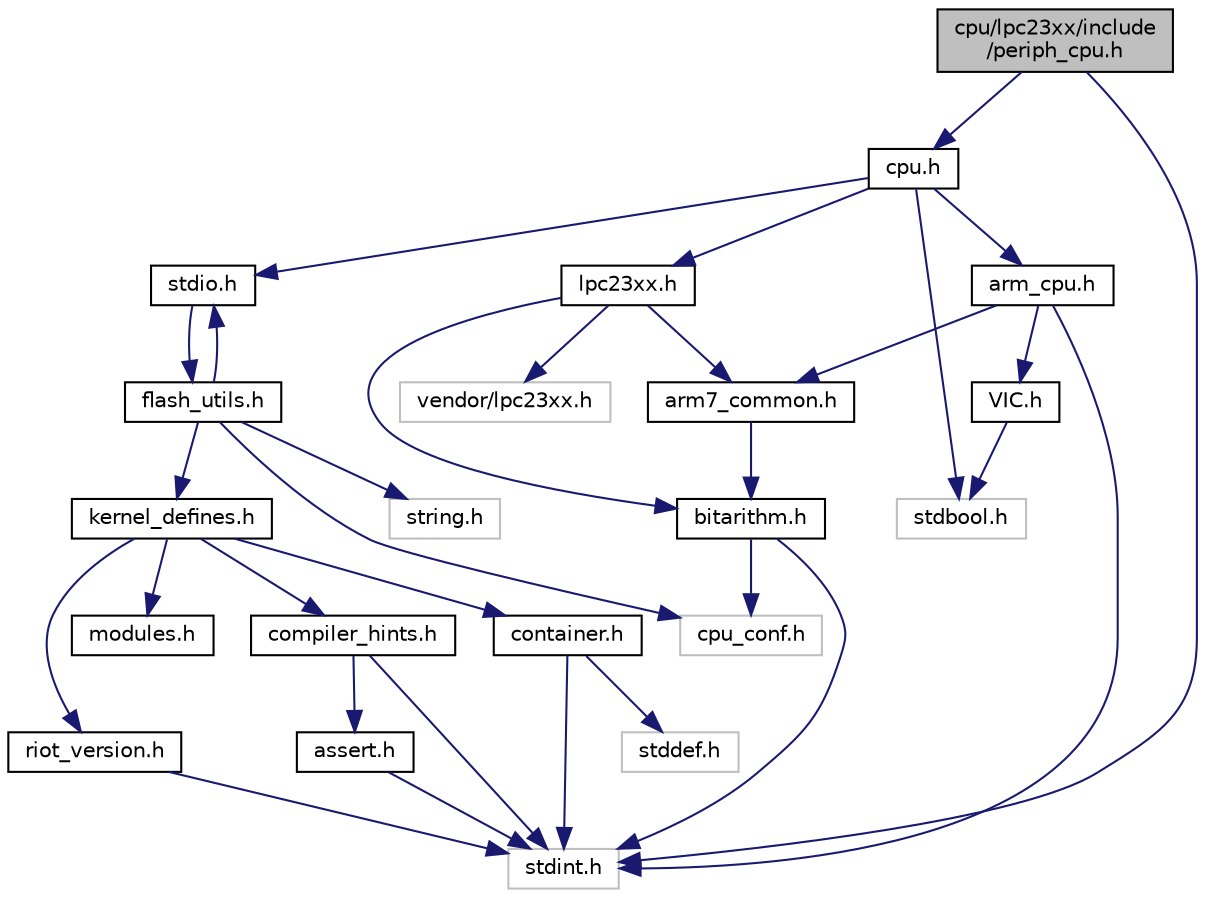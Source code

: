 digraph "cpu/lpc23xx/include/periph_cpu.h"
{
 // LATEX_PDF_SIZE
  edge [fontname="Helvetica",fontsize="10",labelfontname="Helvetica",labelfontsize="10"];
  node [fontname="Helvetica",fontsize="10",shape=record];
  Node1 [label="cpu/lpc23xx/include\l/periph_cpu.h",height=0.2,width=0.4,color="black", fillcolor="grey75", style="filled", fontcolor="black",tooltip="CPU specific definitions for internal peripheral handling."];
  Node1 -> Node2 [color="midnightblue",fontsize="10",style="solid",fontname="Helvetica"];
  Node2 [label="stdint.h",height=0.2,width=0.4,color="grey75", fillcolor="white", style="filled",tooltip=" "];
  Node1 -> Node3 [color="midnightblue",fontsize="10",style="solid",fontname="Helvetica"];
  Node3 [label="cpu.h",height=0.2,width=0.4,color="black", fillcolor="white", style="filled",URL="$lpc23xx_2include_2cpu_8h_source.html",tooltip=" "];
  Node3 -> Node4 [color="midnightblue",fontsize="10",style="solid",fontname="Helvetica"];
  Node4 [label="stdio.h",height=0.2,width=0.4,color="black", fillcolor="white", style="filled",URL="$stdio_8h.html",tooltip="stdio wrapper to extend the C libs stdio"];
  Node4 -> Node5 [color="midnightblue",fontsize="10",style="solid",fontname="Helvetica"];
  Node5 [label="flash_utils.h",height=0.2,width=0.4,color="black", fillcolor="white", style="filled",URL="$flash__utils_8h.html",tooltip="Utility functions, macros, and types for read-only memory."];
  Node5 -> Node4 [color="midnightblue",fontsize="10",style="solid",fontname="Helvetica"];
  Node5 -> Node6 [color="midnightblue",fontsize="10",style="solid",fontname="Helvetica"];
  Node6 [label="string.h",height=0.2,width=0.4,color="grey75", fillcolor="white", style="filled",tooltip=" "];
  Node5 -> Node7 [color="midnightblue",fontsize="10",style="solid",fontname="Helvetica"];
  Node7 [label="cpu_conf.h",height=0.2,width=0.4,color="grey75", fillcolor="white", style="filled",tooltip=" "];
  Node5 -> Node8 [color="midnightblue",fontsize="10",style="solid",fontname="Helvetica"];
  Node8 [label="kernel_defines.h",height=0.2,width=0.4,color="black", fillcolor="white", style="filled",URL="$kernel__defines_8h.html",tooltip="Common macros and compiler attributes/pragmas configuration."];
  Node8 -> Node9 [color="midnightblue",fontsize="10",style="solid",fontname="Helvetica"];
  Node9 [label="modules.h",height=0.2,width=0.4,color="black", fillcolor="white", style="filled",URL="$modules_8h.html",tooltip="Common macros and compiler attributes/pragmas configuration."];
  Node8 -> Node10 [color="midnightblue",fontsize="10",style="solid",fontname="Helvetica"];
  Node10 [label="riot_version.h",height=0.2,width=0.4,color="black", fillcolor="white", style="filled",URL="$riot__version_8h.html",tooltip="Common macros and compiler attributes/pragmas configuration."];
  Node10 -> Node2 [color="midnightblue",fontsize="10",style="solid",fontname="Helvetica"];
  Node8 -> Node11 [color="midnightblue",fontsize="10",style="solid",fontname="Helvetica"];
  Node11 [label="compiler_hints.h",height=0.2,width=0.4,color="black", fillcolor="white", style="filled",URL="$compiler__hints_8h.html",tooltip="Common macros and compiler attributes/pragmas configuration."];
  Node11 -> Node12 [color="midnightblue",fontsize="10",style="solid",fontname="Helvetica"];
  Node12 [label="assert.h",height=0.2,width=0.4,color="black", fillcolor="white", style="filled",URL="$assert_8h.html",tooltip="POSIX.1-2008 compliant version of the assert macro."];
  Node12 -> Node2 [color="midnightblue",fontsize="10",style="solid",fontname="Helvetica"];
  Node11 -> Node2 [color="midnightblue",fontsize="10",style="solid",fontname="Helvetica"];
  Node8 -> Node13 [color="midnightblue",fontsize="10",style="solid",fontname="Helvetica"];
  Node13 [label="container.h",height=0.2,width=0.4,color="black", fillcolor="white", style="filled",URL="$container_8h.html",tooltip="Common macros and compiler attributes/pragmas configuration."];
  Node13 -> Node14 [color="midnightblue",fontsize="10",style="solid",fontname="Helvetica"];
  Node14 [label="stddef.h",height=0.2,width=0.4,color="grey75", fillcolor="white", style="filled",tooltip=" "];
  Node13 -> Node2 [color="midnightblue",fontsize="10",style="solid",fontname="Helvetica"];
  Node3 -> Node15 [color="midnightblue",fontsize="10",style="solid",fontname="Helvetica"];
  Node15 [label="stdbool.h",height=0.2,width=0.4,color="grey75", fillcolor="white", style="filled",tooltip=" "];
  Node3 -> Node16 [color="midnightblue",fontsize="10",style="solid",fontname="Helvetica"];
  Node16 [label="lpc23xx.h",height=0.2,width=0.4,color="black", fillcolor="white", style="filled",URL="$lpc23xx_8h_source.html",tooltip=" "];
  Node16 -> Node17 [color="midnightblue",fontsize="10",style="solid",fontname="Helvetica"];
  Node17 [label="vendor/lpc23xx.h",height=0.2,width=0.4,color="grey75", fillcolor="white", style="filled",tooltip=" "];
  Node16 -> Node18 [color="midnightblue",fontsize="10",style="solid",fontname="Helvetica"];
  Node18 [label="arm7_common.h",height=0.2,width=0.4,color="black", fillcolor="white", style="filled",URL="$arm7__common_8h.html",tooltip="ARM7 CPU common declarations."];
  Node18 -> Node19 [color="midnightblue",fontsize="10",style="solid",fontname="Helvetica"];
  Node19 [label="bitarithm.h",height=0.2,width=0.4,color="black", fillcolor="white", style="filled",URL="$bitarithm_8h.html",tooltip="Helper functions for bit arithmetic."];
  Node19 -> Node2 [color="midnightblue",fontsize="10",style="solid",fontname="Helvetica"];
  Node19 -> Node7 [color="midnightblue",fontsize="10",style="solid",fontname="Helvetica"];
  Node16 -> Node19 [color="midnightblue",fontsize="10",style="solid",fontname="Helvetica"];
  Node3 -> Node20 [color="midnightblue",fontsize="10",style="solid",fontname="Helvetica"];
  Node20 [label="arm_cpu.h",height=0.2,width=0.4,color="black", fillcolor="white", style="filled",URL="$arm__cpu_8h_source.html",tooltip=" "];
  Node20 -> Node2 [color="midnightblue",fontsize="10",style="solid",fontname="Helvetica"];
  Node20 -> Node21 [color="midnightblue",fontsize="10",style="solid",fontname="Helvetica"];
  Node21 [label="VIC.h",height=0.2,width=0.4,color="black", fillcolor="white", style="filled",URL="$VIC_8h_source.html",tooltip=" "];
  Node21 -> Node15 [color="midnightblue",fontsize="10",style="solid",fontname="Helvetica"];
  Node20 -> Node18 [color="midnightblue",fontsize="10",style="solid",fontname="Helvetica"];
}
